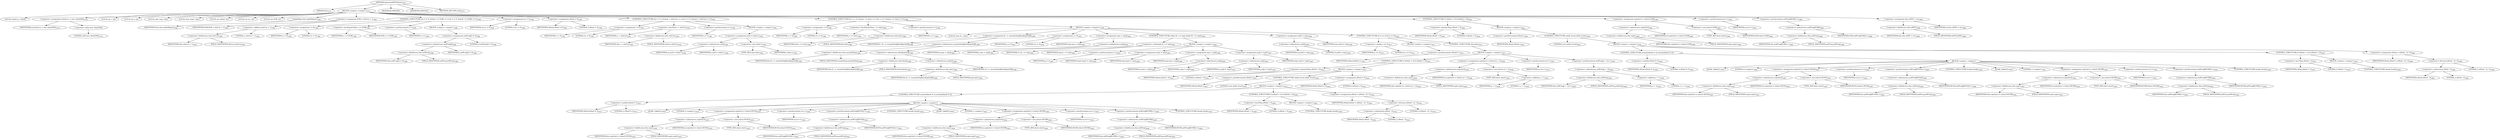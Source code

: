 digraph "generateMTFValues" {  
"5530" [label = <(METHOD,generateMTFValues)<SUB>1573</SUB>> ]
"105" [label = <(PARAM,this)<SUB>1573</SUB>> ]
"5531" [label = <(BLOCK,&lt;empty&gt;,&lt;empty&gt;)<SUB>1573</SUB>> ]
"5532" [label = <(LOCAL,char[] yy: char[])> ]
"5533" [label = <(&lt;operator&gt;.assignment,char[] yy = new char[256])<SUB>1574</SUB>> ]
"5534" [label = <(IDENTIFIER,yy,char[] yy = new char[256])<SUB>1574</SUB>> ]
"5535" [label = <(&lt;operator&gt;.alloc,new char[256])> ]
"5536" [label = <(LITERAL,256,new char[256])<SUB>1574</SUB>> ]
"5537" [label = <(LOCAL,int i: int)> ]
"5538" [label = <(LOCAL,int j: int)> ]
"5539" [label = <(LOCAL,char tmp: char)> ]
"5540" [label = <(LOCAL,char tmp2: char)> ]
"5541" [label = <(LOCAL,int zPend: int)> ]
"5542" [label = <(LOCAL,int wr: int)> ]
"5543" [label = <(LOCAL,int EOB: int)> ]
"5544" [label = <(makeMaps,this.makeMaps())<SUB>1582</SUB>> ]
"104" [label = <(IDENTIFIER,this,this.makeMaps())<SUB>1582</SUB>> ]
"5545" [label = <(&lt;operator&gt;.assignment,EOB = nInUse + 1)<SUB>1583</SUB>> ]
"5546" [label = <(IDENTIFIER,EOB,EOB = nInUse + 1)<SUB>1583</SUB>> ]
"5547" [label = <(&lt;operator&gt;.addition,nInUse + 1)<SUB>1583</SUB>> ]
"5548" [label = <(&lt;operator&gt;.fieldAccess,this.nInUse)<SUB>1583</SUB>> ]
"5549" [label = <(IDENTIFIER,this,nInUse + 1)<SUB>1583</SUB>> ]
"5550" [label = <(FIELD_IDENTIFIER,nInUse,nInUse)<SUB>1583</SUB>> ]
"5551" [label = <(LITERAL,1,nInUse + 1)<SUB>1583</SUB>> ]
"5552" [label = <(CONTROL_STRUCTURE,for (i = 0; Some(i &lt;= EOB); i++),for (i = 0; Some(i &lt;= EOB); i++))<SUB>1585</SUB>> ]
"5553" [label = <(&lt;operator&gt;.assignment,i = 0)<SUB>1585</SUB>> ]
"5554" [label = <(IDENTIFIER,i,i = 0)<SUB>1585</SUB>> ]
"5555" [label = <(LITERAL,0,i = 0)<SUB>1585</SUB>> ]
"5556" [label = <(&lt;operator&gt;.lessEqualsThan,i &lt;= EOB)<SUB>1585</SUB>> ]
"5557" [label = <(IDENTIFIER,i,i &lt;= EOB)<SUB>1585</SUB>> ]
"5558" [label = <(IDENTIFIER,EOB,i &lt;= EOB)<SUB>1585</SUB>> ]
"5559" [label = <(&lt;operator&gt;.postIncrement,i++)<SUB>1585</SUB>> ]
"5560" [label = <(IDENTIFIER,i,i++)<SUB>1585</SUB>> ]
"5561" [label = <(BLOCK,&lt;empty&gt;,&lt;empty&gt;)<SUB>1585</SUB>> ]
"5562" [label = <(&lt;operator&gt;.assignment,mtfFreq[i] = 0)<SUB>1586</SUB>> ]
"5563" [label = <(&lt;operator&gt;.indexAccess,mtfFreq[i])<SUB>1586</SUB>> ]
"5564" [label = <(&lt;operator&gt;.fieldAccess,this.mtfFreq)<SUB>1586</SUB>> ]
"5565" [label = <(IDENTIFIER,this,mtfFreq[i] = 0)<SUB>1586</SUB>> ]
"5566" [label = <(FIELD_IDENTIFIER,mtfFreq,mtfFreq)<SUB>1586</SUB>> ]
"5567" [label = <(IDENTIFIER,i,mtfFreq[i] = 0)<SUB>1586</SUB>> ]
"5568" [label = <(LITERAL,0,mtfFreq[i] = 0)<SUB>1586</SUB>> ]
"5569" [label = <(&lt;operator&gt;.assignment,wr = 0)<SUB>1589</SUB>> ]
"5570" [label = <(IDENTIFIER,wr,wr = 0)<SUB>1589</SUB>> ]
"5571" [label = <(LITERAL,0,wr = 0)<SUB>1589</SUB>> ]
"5572" [label = <(&lt;operator&gt;.assignment,zPend = 0)<SUB>1590</SUB>> ]
"5573" [label = <(IDENTIFIER,zPend,zPend = 0)<SUB>1590</SUB>> ]
"5574" [label = <(LITERAL,0,zPend = 0)<SUB>1590</SUB>> ]
"5575" [label = <(CONTROL_STRUCTURE,for (i = 0; Some(i &lt; nInUse); i++),for (i = 0; Some(i &lt; nInUse); i++))<SUB>1591</SUB>> ]
"5576" [label = <(&lt;operator&gt;.assignment,i = 0)<SUB>1591</SUB>> ]
"5577" [label = <(IDENTIFIER,i,i = 0)<SUB>1591</SUB>> ]
"5578" [label = <(LITERAL,0,i = 0)<SUB>1591</SUB>> ]
"5579" [label = <(&lt;operator&gt;.lessThan,i &lt; nInUse)<SUB>1591</SUB>> ]
"5580" [label = <(IDENTIFIER,i,i &lt; nInUse)<SUB>1591</SUB>> ]
"5581" [label = <(&lt;operator&gt;.fieldAccess,this.nInUse)<SUB>1591</SUB>> ]
"5582" [label = <(IDENTIFIER,this,i &lt; nInUse)<SUB>1591</SUB>> ]
"5583" [label = <(FIELD_IDENTIFIER,nInUse,nInUse)<SUB>1591</SUB>> ]
"5584" [label = <(&lt;operator&gt;.postIncrement,i++)<SUB>1591</SUB>> ]
"5585" [label = <(IDENTIFIER,i,i++)<SUB>1591</SUB>> ]
"5586" [label = <(BLOCK,&lt;empty&gt;,&lt;empty&gt;)<SUB>1591</SUB>> ]
"5587" [label = <(&lt;operator&gt;.assignment,yy[i] = (char) i)<SUB>1592</SUB>> ]
"5588" [label = <(&lt;operator&gt;.indexAccess,yy[i])<SUB>1592</SUB>> ]
"5589" [label = <(IDENTIFIER,yy,yy[i] = (char) i)<SUB>1592</SUB>> ]
"5590" [label = <(IDENTIFIER,i,yy[i] = (char) i)<SUB>1592</SUB>> ]
"5591" [label = <(&lt;operator&gt;.cast,(char) i)<SUB>1592</SUB>> ]
"5592" [label = <(TYPE_REF,char,char)<SUB>1592</SUB>> ]
"5593" [label = <(IDENTIFIER,i,(char) i)<SUB>1592</SUB>> ]
"5594" [label = <(CONTROL_STRUCTURE,for (i = 0; Some(i &lt;= last); i++),for (i = 0; Some(i &lt;= last); i++))<SUB>1596</SUB>> ]
"5595" [label = <(&lt;operator&gt;.assignment,i = 0)<SUB>1596</SUB>> ]
"5596" [label = <(IDENTIFIER,i,i = 0)<SUB>1596</SUB>> ]
"5597" [label = <(LITERAL,0,i = 0)<SUB>1596</SUB>> ]
"5598" [label = <(&lt;operator&gt;.lessEqualsThan,i &lt;= last)<SUB>1596</SUB>> ]
"5599" [label = <(IDENTIFIER,i,i &lt;= last)<SUB>1596</SUB>> ]
"5600" [label = <(&lt;operator&gt;.fieldAccess,this.last)<SUB>1596</SUB>> ]
"5601" [label = <(IDENTIFIER,this,i &lt;= last)<SUB>1596</SUB>> ]
"5602" [label = <(FIELD_IDENTIFIER,last,last)<SUB>1596</SUB>> ]
"5603" [label = <(&lt;operator&gt;.postIncrement,i++)<SUB>1596</SUB>> ]
"5604" [label = <(IDENTIFIER,i,i++)<SUB>1596</SUB>> ]
"5605" [label = <(BLOCK,&lt;empty&gt;,&lt;empty&gt;)<SUB>1596</SUB>> ]
"5606" [label = <(LOCAL,char ll_i: char)> ]
"5607" [label = <(&lt;operator&gt;.assignment,ll_i = unseqToSeq[block[zptr[i]]])<SUB>1599</SUB>> ]
"5608" [label = <(IDENTIFIER,ll_i,ll_i = unseqToSeq[block[zptr[i]]])<SUB>1599</SUB>> ]
"5609" [label = <(&lt;operator&gt;.indexAccess,unseqToSeq[block[zptr[i]]])<SUB>1599</SUB>> ]
"5610" [label = <(&lt;operator&gt;.fieldAccess,this.unseqToSeq)<SUB>1599</SUB>> ]
"5611" [label = <(IDENTIFIER,this,ll_i = unseqToSeq[block[zptr[i]]])<SUB>1599</SUB>> ]
"5612" [label = <(FIELD_IDENTIFIER,unseqToSeq,unseqToSeq)<SUB>1599</SUB>> ]
"5613" [label = <(&lt;operator&gt;.indexAccess,block[zptr[i]])<SUB>1599</SUB>> ]
"5614" [label = <(&lt;operator&gt;.fieldAccess,this.block)<SUB>1599</SUB>> ]
"5615" [label = <(IDENTIFIER,this,ll_i = unseqToSeq[block[zptr[i]]])<SUB>1599</SUB>> ]
"5616" [label = <(FIELD_IDENTIFIER,block,block)<SUB>1599</SUB>> ]
"5617" [label = <(&lt;operator&gt;.indexAccess,zptr[i])<SUB>1599</SUB>> ]
"5618" [label = <(&lt;operator&gt;.fieldAccess,this.zptr)<SUB>1599</SUB>> ]
"5619" [label = <(IDENTIFIER,this,ll_i = unseqToSeq[block[zptr[i]]])<SUB>1599</SUB>> ]
"5620" [label = <(FIELD_IDENTIFIER,zptr,zptr)<SUB>1599</SUB>> ]
"5621" [label = <(IDENTIFIER,i,ll_i = unseqToSeq[block[zptr[i]]])<SUB>1599</SUB>> ]
"5622" [label = <(&lt;operator&gt;.assignment,j = 0)<SUB>1601</SUB>> ]
"5623" [label = <(IDENTIFIER,j,j = 0)<SUB>1601</SUB>> ]
"5624" [label = <(LITERAL,0,j = 0)<SUB>1601</SUB>> ]
"5625" [label = <(&lt;operator&gt;.assignment,tmp = yy[j])<SUB>1602</SUB>> ]
"5626" [label = <(IDENTIFIER,tmp,tmp = yy[j])<SUB>1602</SUB>> ]
"5627" [label = <(&lt;operator&gt;.indexAccess,yy[j])<SUB>1602</SUB>> ]
"5628" [label = <(IDENTIFIER,yy,tmp = yy[j])<SUB>1602</SUB>> ]
"5629" [label = <(IDENTIFIER,j,tmp = yy[j])<SUB>1602</SUB>> ]
"5630" [label = <(CONTROL_STRUCTURE,while (ll_i != tmp),while (ll_i != tmp))<SUB>1603</SUB>> ]
"5631" [label = <(&lt;operator&gt;.notEquals,ll_i != tmp)<SUB>1603</SUB>> ]
"5632" [label = <(IDENTIFIER,ll_i,ll_i != tmp)<SUB>1603</SUB>> ]
"5633" [label = <(IDENTIFIER,tmp,ll_i != tmp)<SUB>1603</SUB>> ]
"5634" [label = <(BLOCK,&lt;empty&gt;,&lt;empty&gt;)<SUB>1603</SUB>> ]
"5635" [label = <(&lt;operator&gt;.postIncrement,j++)<SUB>1604</SUB>> ]
"5636" [label = <(IDENTIFIER,j,j++)<SUB>1604</SUB>> ]
"5637" [label = <(&lt;operator&gt;.assignment,tmp2 = tmp)<SUB>1605</SUB>> ]
"5638" [label = <(IDENTIFIER,tmp2,tmp2 = tmp)<SUB>1605</SUB>> ]
"5639" [label = <(IDENTIFIER,tmp,tmp2 = tmp)<SUB>1605</SUB>> ]
"5640" [label = <(&lt;operator&gt;.assignment,tmp = yy[j])<SUB>1606</SUB>> ]
"5641" [label = <(IDENTIFIER,tmp,tmp = yy[j])<SUB>1606</SUB>> ]
"5642" [label = <(&lt;operator&gt;.indexAccess,yy[j])<SUB>1606</SUB>> ]
"5643" [label = <(IDENTIFIER,yy,tmp = yy[j])<SUB>1606</SUB>> ]
"5644" [label = <(IDENTIFIER,j,tmp = yy[j])<SUB>1606</SUB>> ]
"5645" [label = <(&lt;operator&gt;.assignment,yy[j] = tmp2)<SUB>1607</SUB>> ]
"5646" [label = <(&lt;operator&gt;.indexAccess,yy[j])<SUB>1607</SUB>> ]
"5647" [label = <(IDENTIFIER,yy,yy[j] = tmp2)<SUB>1607</SUB>> ]
"5648" [label = <(IDENTIFIER,j,yy[j] = tmp2)<SUB>1607</SUB>> ]
"5649" [label = <(IDENTIFIER,tmp2,yy[j] = tmp2)<SUB>1607</SUB>> ]
"5650" [label = <(&lt;operator&gt;.assignment,yy[0] = tmp)<SUB>1609</SUB>> ]
"5651" [label = <(&lt;operator&gt;.indexAccess,yy[0])<SUB>1609</SUB>> ]
"5652" [label = <(IDENTIFIER,yy,yy[0] = tmp)<SUB>1609</SUB>> ]
"5653" [label = <(LITERAL,0,yy[0] = tmp)<SUB>1609</SUB>> ]
"5654" [label = <(IDENTIFIER,tmp,yy[0] = tmp)<SUB>1609</SUB>> ]
"5655" [label = <(CONTROL_STRUCTURE,if (j == 0),if (j == 0))<SUB>1611</SUB>> ]
"5656" [label = <(&lt;operator&gt;.equals,j == 0)<SUB>1611</SUB>> ]
"5657" [label = <(IDENTIFIER,j,j == 0)<SUB>1611</SUB>> ]
"5658" [label = <(LITERAL,0,j == 0)<SUB>1611</SUB>> ]
"5659" [label = <(BLOCK,&lt;empty&gt;,&lt;empty&gt;)<SUB>1611</SUB>> ]
"5660" [label = <(&lt;operator&gt;.postIncrement,zPend++)<SUB>1612</SUB>> ]
"5661" [label = <(IDENTIFIER,zPend,zPend++)<SUB>1612</SUB>> ]
"5662" [label = <(CONTROL_STRUCTURE,else,else)<SUB>1613</SUB>> ]
"5663" [label = <(BLOCK,&lt;empty&gt;,&lt;empty&gt;)<SUB>1613</SUB>> ]
"5664" [label = <(CONTROL_STRUCTURE,if (zPend &gt; 0),if (zPend &gt; 0))<SUB>1614</SUB>> ]
"5665" [label = <(&lt;operator&gt;.greaterThan,zPend &gt; 0)<SUB>1614</SUB>> ]
"5666" [label = <(IDENTIFIER,zPend,zPend &gt; 0)<SUB>1614</SUB>> ]
"5667" [label = <(LITERAL,0,zPend &gt; 0)<SUB>1614</SUB>> ]
"5668" [label = <(BLOCK,&lt;empty&gt;,&lt;empty&gt;)<SUB>1614</SUB>> ]
"5669" [label = <(&lt;operator&gt;.postDecrement,zPend--)<SUB>1615</SUB>> ]
"5670" [label = <(IDENTIFIER,zPend,zPend--)<SUB>1615</SUB>> ]
"5671" [label = <(CONTROL_STRUCTURE,while (true),while (true))<SUB>1616</SUB>> ]
"5672" [label = <(LITERAL,true,while (true))<SUB>1616</SUB>> ]
"5673" [label = <(BLOCK,&lt;empty&gt;,&lt;empty&gt;)<SUB>1616</SUB>> ]
"5674" [label = <(CONTROL_STRUCTURE,switch(zPend % 2),switch(zPend % 2))> ]
"5675" [label = <(&lt;operator&gt;.modulo,zPend % 2)<SUB>1617</SUB>> ]
"5676" [label = <(IDENTIFIER,zPend,zPend % 2)<SUB>1617</SUB>> ]
"5677" [label = <(LITERAL,2,zPend % 2)<SUB>1617</SUB>> ]
"5678" [label = <(BLOCK,&lt;empty&gt;,&lt;empty&gt;)> ]
"5679" [label = <(JUMP_TARGET,case)> ]
"5680" [label = <(LITERAL,0,&lt;empty&gt;)<SUB>1618</SUB>> ]
"5681" [label = <(&lt;operator&gt;.assignment,szptr[wr] = (short) RUNA)<SUB>1619</SUB>> ]
"5682" [label = <(&lt;operator&gt;.indexAccess,szptr[wr])<SUB>1619</SUB>> ]
"5683" [label = <(&lt;operator&gt;.fieldAccess,this.szptr)<SUB>1619</SUB>> ]
"5684" [label = <(IDENTIFIER,this,szptr[wr] = (short) RUNA)<SUB>1619</SUB>> ]
"5685" [label = <(FIELD_IDENTIFIER,szptr,szptr)<SUB>1619</SUB>> ]
"5686" [label = <(IDENTIFIER,wr,szptr[wr] = (short) RUNA)<SUB>1619</SUB>> ]
"5687" [label = <(&lt;operator&gt;.cast,(short) RUNA)<SUB>1619</SUB>> ]
"5688" [label = <(TYPE_REF,short,short)<SUB>1619</SUB>> ]
"5689" [label = <(IDENTIFIER,RUNA,(short) RUNA)<SUB>1619</SUB>> ]
"5690" [label = <(&lt;operator&gt;.postIncrement,wr++)<SUB>1620</SUB>> ]
"5691" [label = <(IDENTIFIER,wr,wr++)<SUB>1620</SUB>> ]
"5692" [label = <(&lt;operator&gt;.postIncrement,mtfFreq[RUNA]++)<SUB>1621</SUB>> ]
"5693" [label = <(&lt;operator&gt;.indexAccess,mtfFreq[RUNA])<SUB>1621</SUB>> ]
"5694" [label = <(&lt;operator&gt;.fieldAccess,this.mtfFreq)<SUB>1621</SUB>> ]
"5695" [label = <(IDENTIFIER,this,mtfFreq[RUNA]++)<SUB>1621</SUB>> ]
"5696" [label = <(FIELD_IDENTIFIER,mtfFreq,mtfFreq)<SUB>1621</SUB>> ]
"5697" [label = <(IDENTIFIER,RUNA,mtfFreq[RUNA]++)<SUB>1621</SUB>> ]
"5698" [label = <(CONTROL_STRUCTURE,break;,break;)<SUB>1622</SUB>> ]
"5699" [label = <(JUMP_TARGET,case)> ]
"5700" [label = <(LITERAL,1,&lt;empty&gt;)<SUB>1623</SUB>> ]
"5701" [label = <(&lt;operator&gt;.assignment,szptr[wr] = (short) RUNB)<SUB>1624</SUB>> ]
"5702" [label = <(&lt;operator&gt;.indexAccess,szptr[wr])<SUB>1624</SUB>> ]
"5703" [label = <(&lt;operator&gt;.fieldAccess,this.szptr)<SUB>1624</SUB>> ]
"5704" [label = <(IDENTIFIER,this,szptr[wr] = (short) RUNB)<SUB>1624</SUB>> ]
"5705" [label = <(FIELD_IDENTIFIER,szptr,szptr)<SUB>1624</SUB>> ]
"5706" [label = <(IDENTIFIER,wr,szptr[wr] = (short) RUNB)<SUB>1624</SUB>> ]
"5707" [label = <(&lt;operator&gt;.cast,(short) RUNB)<SUB>1624</SUB>> ]
"5708" [label = <(TYPE_REF,short,short)<SUB>1624</SUB>> ]
"5709" [label = <(IDENTIFIER,RUNB,(short) RUNB)<SUB>1624</SUB>> ]
"5710" [label = <(&lt;operator&gt;.postIncrement,wr++)<SUB>1625</SUB>> ]
"5711" [label = <(IDENTIFIER,wr,wr++)<SUB>1625</SUB>> ]
"5712" [label = <(&lt;operator&gt;.postIncrement,mtfFreq[RUNB]++)<SUB>1626</SUB>> ]
"5713" [label = <(&lt;operator&gt;.indexAccess,mtfFreq[RUNB])<SUB>1626</SUB>> ]
"5714" [label = <(&lt;operator&gt;.fieldAccess,this.mtfFreq)<SUB>1626</SUB>> ]
"5715" [label = <(IDENTIFIER,this,mtfFreq[RUNB]++)<SUB>1626</SUB>> ]
"5716" [label = <(FIELD_IDENTIFIER,mtfFreq,mtfFreq)<SUB>1626</SUB>> ]
"5717" [label = <(IDENTIFIER,RUNB,mtfFreq[RUNB]++)<SUB>1626</SUB>> ]
"5718" [label = <(CONTROL_STRUCTURE,break;,break;)<SUB>1627</SUB>> ]
"5719" [label = <(CONTROL_STRUCTURE,if (zPend &lt; 2),if (zPend &lt; 2))<SUB>1629</SUB>> ]
"5720" [label = <(&lt;operator&gt;.lessThan,zPend &lt; 2)<SUB>1629</SUB>> ]
"5721" [label = <(IDENTIFIER,zPend,zPend &lt; 2)<SUB>1629</SUB>> ]
"5722" [label = <(LITERAL,2,zPend &lt; 2)<SUB>1629</SUB>> ]
"5723" [label = <(BLOCK,&lt;empty&gt;,&lt;empty&gt;)<SUB>1629</SUB>> ]
"5724" [label = <(CONTROL_STRUCTURE,break;,break;)<SUB>1630</SUB>> ]
"5725" [label = <(&lt;operator&gt;.assignment,zPend = (zPend - 2) / 2)<SUB>1632</SUB>> ]
"5726" [label = <(IDENTIFIER,zPend,zPend = (zPend - 2) / 2)<SUB>1632</SUB>> ]
"5727" [label = <(&lt;operator&gt;.division,(zPend - 2) / 2)<SUB>1632</SUB>> ]
"5728" [label = <(&lt;operator&gt;.subtraction,zPend - 2)<SUB>1632</SUB>> ]
"5729" [label = <(IDENTIFIER,zPend,zPend - 2)<SUB>1632</SUB>> ]
"5730" [label = <(LITERAL,2,zPend - 2)<SUB>1632</SUB>> ]
"5731" [label = <(LITERAL,2,(zPend - 2) / 2)<SUB>1632</SUB>> ]
"5732" [label = <(&lt;operator&gt;.assignment,zPend = 0)<SUB>1634</SUB>> ]
"5733" [label = <(IDENTIFIER,zPend,zPend = 0)<SUB>1634</SUB>> ]
"5734" [label = <(LITERAL,0,zPend = 0)<SUB>1634</SUB>> ]
"5735" [label = <(&lt;operator&gt;.assignment,szptr[wr] = (short) (j + 1))<SUB>1636</SUB>> ]
"5736" [label = <(&lt;operator&gt;.indexAccess,szptr[wr])<SUB>1636</SUB>> ]
"5737" [label = <(&lt;operator&gt;.fieldAccess,this.szptr)<SUB>1636</SUB>> ]
"5738" [label = <(IDENTIFIER,this,szptr[wr] = (short) (j + 1))<SUB>1636</SUB>> ]
"5739" [label = <(FIELD_IDENTIFIER,szptr,szptr)<SUB>1636</SUB>> ]
"5740" [label = <(IDENTIFIER,wr,szptr[wr] = (short) (j + 1))<SUB>1636</SUB>> ]
"5741" [label = <(&lt;operator&gt;.cast,(short) (j + 1))<SUB>1636</SUB>> ]
"5742" [label = <(TYPE_REF,short,short)<SUB>1636</SUB>> ]
"5743" [label = <(&lt;operator&gt;.addition,j + 1)<SUB>1636</SUB>> ]
"5744" [label = <(IDENTIFIER,j,j + 1)<SUB>1636</SUB>> ]
"5745" [label = <(LITERAL,1,j + 1)<SUB>1636</SUB>> ]
"5746" [label = <(&lt;operator&gt;.postIncrement,wr++)<SUB>1637</SUB>> ]
"5747" [label = <(IDENTIFIER,wr,wr++)<SUB>1637</SUB>> ]
"5748" [label = <(&lt;operator&gt;.postIncrement,mtfFreq[j + 1]++)<SUB>1638</SUB>> ]
"5749" [label = <(&lt;operator&gt;.indexAccess,mtfFreq[j + 1])<SUB>1638</SUB>> ]
"5750" [label = <(&lt;operator&gt;.fieldAccess,this.mtfFreq)<SUB>1638</SUB>> ]
"5751" [label = <(IDENTIFIER,this,mtfFreq[j + 1]++)<SUB>1638</SUB>> ]
"5752" [label = <(FIELD_IDENTIFIER,mtfFreq,mtfFreq)<SUB>1638</SUB>> ]
"5753" [label = <(&lt;operator&gt;.addition,j + 1)<SUB>1638</SUB>> ]
"5754" [label = <(IDENTIFIER,j,j + 1)<SUB>1638</SUB>> ]
"5755" [label = <(LITERAL,1,j + 1)<SUB>1638</SUB>> ]
"5756" [label = <(CONTROL_STRUCTURE,if (zPend &gt; 0),if (zPend &gt; 0))<SUB>1642</SUB>> ]
"5757" [label = <(&lt;operator&gt;.greaterThan,zPend &gt; 0)<SUB>1642</SUB>> ]
"5758" [label = <(IDENTIFIER,zPend,zPend &gt; 0)<SUB>1642</SUB>> ]
"5759" [label = <(LITERAL,0,zPend &gt; 0)<SUB>1642</SUB>> ]
"5760" [label = <(BLOCK,&lt;empty&gt;,&lt;empty&gt;)<SUB>1642</SUB>> ]
"5761" [label = <(&lt;operator&gt;.postDecrement,zPend--)<SUB>1643</SUB>> ]
"5762" [label = <(IDENTIFIER,zPend,zPend--)<SUB>1643</SUB>> ]
"5763" [label = <(CONTROL_STRUCTURE,while (true),while (true))<SUB>1644</SUB>> ]
"5764" [label = <(LITERAL,true,while (true))<SUB>1644</SUB>> ]
"5765" [label = <(BLOCK,&lt;empty&gt;,&lt;empty&gt;)<SUB>1644</SUB>> ]
"5766" [label = <(CONTROL_STRUCTURE,switch(zPend % 2),switch(zPend % 2))> ]
"5767" [label = <(&lt;operator&gt;.modulo,zPend % 2)<SUB>1645</SUB>> ]
"5768" [label = <(IDENTIFIER,zPend,zPend % 2)<SUB>1645</SUB>> ]
"5769" [label = <(LITERAL,2,zPend % 2)<SUB>1645</SUB>> ]
"5770" [label = <(BLOCK,&lt;empty&gt;,&lt;empty&gt;)> ]
"5771" [label = <(JUMP_TARGET,case)> ]
"5772" [label = <(LITERAL,0,&lt;empty&gt;)<SUB>1646</SUB>> ]
"5773" [label = <(&lt;operator&gt;.assignment,szptr[wr] = (short) RUNA)<SUB>1647</SUB>> ]
"5774" [label = <(&lt;operator&gt;.indexAccess,szptr[wr])<SUB>1647</SUB>> ]
"5775" [label = <(&lt;operator&gt;.fieldAccess,this.szptr)<SUB>1647</SUB>> ]
"5776" [label = <(IDENTIFIER,this,szptr[wr] = (short) RUNA)<SUB>1647</SUB>> ]
"5777" [label = <(FIELD_IDENTIFIER,szptr,szptr)<SUB>1647</SUB>> ]
"5778" [label = <(IDENTIFIER,wr,szptr[wr] = (short) RUNA)<SUB>1647</SUB>> ]
"5779" [label = <(&lt;operator&gt;.cast,(short) RUNA)<SUB>1647</SUB>> ]
"5780" [label = <(TYPE_REF,short,short)<SUB>1647</SUB>> ]
"5781" [label = <(IDENTIFIER,RUNA,(short) RUNA)<SUB>1647</SUB>> ]
"5782" [label = <(&lt;operator&gt;.postIncrement,wr++)<SUB>1648</SUB>> ]
"5783" [label = <(IDENTIFIER,wr,wr++)<SUB>1648</SUB>> ]
"5784" [label = <(&lt;operator&gt;.postIncrement,mtfFreq[RUNA]++)<SUB>1649</SUB>> ]
"5785" [label = <(&lt;operator&gt;.indexAccess,mtfFreq[RUNA])<SUB>1649</SUB>> ]
"5786" [label = <(&lt;operator&gt;.fieldAccess,this.mtfFreq)<SUB>1649</SUB>> ]
"5787" [label = <(IDENTIFIER,this,mtfFreq[RUNA]++)<SUB>1649</SUB>> ]
"5788" [label = <(FIELD_IDENTIFIER,mtfFreq,mtfFreq)<SUB>1649</SUB>> ]
"5789" [label = <(IDENTIFIER,RUNA,mtfFreq[RUNA]++)<SUB>1649</SUB>> ]
"5790" [label = <(CONTROL_STRUCTURE,break;,break;)<SUB>1650</SUB>> ]
"5791" [label = <(JUMP_TARGET,case)> ]
"5792" [label = <(LITERAL,1,&lt;empty&gt;)<SUB>1651</SUB>> ]
"5793" [label = <(&lt;operator&gt;.assignment,szptr[wr] = (short) RUNB)<SUB>1652</SUB>> ]
"5794" [label = <(&lt;operator&gt;.indexAccess,szptr[wr])<SUB>1652</SUB>> ]
"5795" [label = <(&lt;operator&gt;.fieldAccess,this.szptr)<SUB>1652</SUB>> ]
"5796" [label = <(IDENTIFIER,this,szptr[wr] = (short) RUNB)<SUB>1652</SUB>> ]
"5797" [label = <(FIELD_IDENTIFIER,szptr,szptr)<SUB>1652</SUB>> ]
"5798" [label = <(IDENTIFIER,wr,szptr[wr] = (short) RUNB)<SUB>1652</SUB>> ]
"5799" [label = <(&lt;operator&gt;.cast,(short) RUNB)<SUB>1652</SUB>> ]
"5800" [label = <(TYPE_REF,short,short)<SUB>1652</SUB>> ]
"5801" [label = <(IDENTIFIER,RUNB,(short) RUNB)<SUB>1652</SUB>> ]
"5802" [label = <(&lt;operator&gt;.postIncrement,wr++)<SUB>1653</SUB>> ]
"5803" [label = <(IDENTIFIER,wr,wr++)<SUB>1653</SUB>> ]
"5804" [label = <(&lt;operator&gt;.postIncrement,mtfFreq[RUNB]++)<SUB>1654</SUB>> ]
"5805" [label = <(&lt;operator&gt;.indexAccess,mtfFreq[RUNB])<SUB>1654</SUB>> ]
"5806" [label = <(&lt;operator&gt;.fieldAccess,this.mtfFreq)<SUB>1654</SUB>> ]
"5807" [label = <(IDENTIFIER,this,mtfFreq[RUNB]++)<SUB>1654</SUB>> ]
"5808" [label = <(FIELD_IDENTIFIER,mtfFreq,mtfFreq)<SUB>1654</SUB>> ]
"5809" [label = <(IDENTIFIER,RUNB,mtfFreq[RUNB]++)<SUB>1654</SUB>> ]
"5810" [label = <(CONTROL_STRUCTURE,break;,break;)<SUB>1655</SUB>> ]
"5811" [label = <(CONTROL_STRUCTURE,if (zPend &lt; 2),if (zPend &lt; 2))<SUB>1657</SUB>> ]
"5812" [label = <(&lt;operator&gt;.lessThan,zPend &lt; 2)<SUB>1657</SUB>> ]
"5813" [label = <(IDENTIFIER,zPend,zPend &lt; 2)<SUB>1657</SUB>> ]
"5814" [label = <(LITERAL,2,zPend &lt; 2)<SUB>1657</SUB>> ]
"5815" [label = <(BLOCK,&lt;empty&gt;,&lt;empty&gt;)<SUB>1657</SUB>> ]
"5816" [label = <(CONTROL_STRUCTURE,break;,break;)<SUB>1658</SUB>> ]
"5817" [label = <(&lt;operator&gt;.assignment,zPend = (zPend - 2) / 2)<SUB>1660</SUB>> ]
"5818" [label = <(IDENTIFIER,zPend,zPend = (zPend - 2) / 2)<SUB>1660</SUB>> ]
"5819" [label = <(&lt;operator&gt;.division,(zPend - 2) / 2)<SUB>1660</SUB>> ]
"5820" [label = <(&lt;operator&gt;.subtraction,zPend - 2)<SUB>1660</SUB>> ]
"5821" [label = <(IDENTIFIER,zPend,zPend - 2)<SUB>1660</SUB>> ]
"5822" [label = <(LITERAL,2,zPend - 2)<SUB>1660</SUB>> ]
"5823" [label = <(LITERAL,2,(zPend - 2) / 2)<SUB>1660</SUB>> ]
"5824" [label = <(&lt;operator&gt;.assignment,szptr[wr] = (short) EOB)<SUB>1664</SUB>> ]
"5825" [label = <(&lt;operator&gt;.indexAccess,szptr[wr])<SUB>1664</SUB>> ]
"5826" [label = <(&lt;operator&gt;.fieldAccess,this.szptr)<SUB>1664</SUB>> ]
"5827" [label = <(IDENTIFIER,this,szptr[wr] = (short) EOB)<SUB>1664</SUB>> ]
"5828" [label = <(FIELD_IDENTIFIER,szptr,szptr)<SUB>1664</SUB>> ]
"5829" [label = <(IDENTIFIER,wr,szptr[wr] = (short) EOB)<SUB>1664</SUB>> ]
"5830" [label = <(&lt;operator&gt;.cast,(short) EOB)<SUB>1664</SUB>> ]
"5831" [label = <(TYPE_REF,short,short)<SUB>1664</SUB>> ]
"5832" [label = <(IDENTIFIER,EOB,(short) EOB)<SUB>1664</SUB>> ]
"5833" [label = <(&lt;operator&gt;.postIncrement,wr++)<SUB>1665</SUB>> ]
"5834" [label = <(IDENTIFIER,wr,wr++)<SUB>1665</SUB>> ]
"5835" [label = <(&lt;operator&gt;.postIncrement,mtfFreq[EOB]++)<SUB>1666</SUB>> ]
"5836" [label = <(&lt;operator&gt;.indexAccess,mtfFreq[EOB])<SUB>1666</SUB>> ]
"5837" [label = <(&lt;operator&gt;.fieldAccess,this.mtfFreq)<SUB>1666</SUB>> ]
"5838" [label = <(IDENTIFIER,this,mtfFreq[EOB]++)<SUB>1666</SUB>> ]
"5839" [label = <(FIELD_IDENTIFIER,mtfFreq,mtfFreq)<SUB>1666</SUB>> ]
"5840" [label = <(IDENTIFIER,EOB,mtfFreq[EOB]++)<SUB>1666</SUB>> ]
"5841" [label = <(&lt;operator&gt;.assignment,this.nMTF = wr)<SUB>1668</SUB>> ]
"5842" [label = <(&lt;operator&gt;.fieldAccess,this.nMTF)<SUB>1668</SUB>> ]
"5843" [label = <(IDENTIFIER,this,this.nMTF = wr)<SUB>1668</SUB>> ]
"5844" [label = <(FIELD_IDENTIFIER,nMTF,nMTF)<SUB>1668</SUB>> ]
"5845" [label = <(IDENTIFIER,wr,this.nMTF = wr)<SUB>1668</SUB>> ]
"5846" [label = <(MODIFIER,PRIVATE)> ]
"5847" [label = <(MODIFIER,VIRTUAL)> ]
"5848" [label = <(METHOD_RETURN,void)<SUB>1573</SUB>> ]
  "5530" -> "105" 
  "5530" -> "5531" 
  "5530" -> "5846" 
  "5530" -> "5847" 
  "5530" -> "5848" 
  "5531" -> "5532" 
  "5531" -> "5533" 
  "5531" -> "5537" 
  "5531" -> "5538" 
  "5531" -> "5539" 
  "5531" -> "5540" 
  "5531" -> "5541" 
  "5531" -> "5542" 
  "5531" -> "5543" 
  "5531" -> "5544" 
  "5531" -> "5545" 
  "5531" -> "5552" 
  "5531" -> "5569" 
  "5531" -> "5572" 
  "5531" -> "5575" 
  "5531" -> "5594" 
  "5531" -> "5756" 
  "5531" -> "5824" 
  "5531" -> "5833" 
  "5531" -> "5835" 
  "5531" -> "5841" 
  "5533" -> "5534" 
  "5533" -> "5535" 
  "5535" -> "5536" 
  "5544" -> "104" 
  "5545" -> "5546" 
  "5545" -> "5547" 
  "5547" -> "5548" 
  "5547" -> "5551" 
  "5548" -> "5549" 
  "5548" -> "5550" 
  "5552" -> "5553" 
  "5552" -> "5556" 
  "5552" -> "5559" 
  "5552" -> "5561" 
  "5553" -> "5554" 
  "5553" -> "5555" 
  "5556" -> "5557" 
  "5556" -> "5558" 
  "5559" -> "5560" 
  "5561" -> "5562" 
  "5562" -> "5563" 
  "5562" -> "5568" 
  "5563" -> "5564" 
  "5563" -> "5567" 
  "5564" -> "5565" 
  "5564" -> "5566" 
  "5569" -> "5570" 
  "5569" -> "5571" 
  "5572" -> "5573" 
  "5572" -> "5574" 
  "5575" -> "5576" 
  "5575" -> "5579" 
  "5575" -> "5584" 
  "5575" -> "5586" 
  "5576" -> "5577" 
  "5576" -> "5578" 
  "5579" -> "5580" 
  "5579" -> "5581" 
  "5581" -> "5582" 
  "5581" -> "5583" 
  "5584" -> "5585" 
  "5586" -> "5587" 
  "5587" -> "5588" 
  "5587" -> "5591" 
  "5588" -> "5589" 
  "5588" -> "5590" 
  "5591" -> "5592" 
  "5591" -> "5593" 
  "5594" -> "5595" 
  "5594" -> "5598" 
  "5594" -> "5603" 
  "5594" -> "5605" 
  "5595" -> "5596" 
  "5595" -> "5597" 
  "5598" -> "5599" 
  "5598" -> "5600" 
  "5600" -> "5601" 
  "5600" -> "5602" 
  "5603" -> "5604" 
  "5605" -> "5606" 
  "5605" -> "5607" 
  "5605" -> "5622" 
  "5605" -> "5625" 
  "5605" -> "5630" 
  "5605" -> "5650" 
  "5605" -> "5655" 
  "5607" -> "5608" 
  "5607" -> "5609" 
  "5609" -> "5610" 
  "5609" -> "5613" 
  "5610" -> "5611" 
  "5610" -> "5612" 
  "5613" -> "5614" 
  "5613" -> "5617" 
  "5614" -> "5615" 
  "5614" -> "5616" 
  "5617" -> "5618" 
  "5617" -> "5621" 
  "5618" -> "5619" 
  "5618" -> "5620" 
  "5622" -> "5623" 
  "5622" -> "5624" 
  "5625" -> "5626" 
  "5625" -> "5627" 
  "5627" -> "5628" 
  "5627" -> "5629" 
  "5630" -> "5631" 
  "5630" -> "5634" 
  "5631" -> "5632" 
  "5631" -> "5633" 
  "5634" -> "5635" 
  "5634" -> "5637" 
  "5634" -> "5640" 
  "5634" -> "5645" 
  "5635" -> "5636" 
  "5637" -> "5638" 
  "5637" -> "5639" 
  "5640" -> "5641" 
  "5640" -> "5642" 
  "5642" -> "5643" 
  "5642" -> "5644" 
  "5645" -> "5646" 
  "5645" -> "5649" 
  "5646" -> "5647" 
  "5646" -> "5648" 
  "5650" -> "5651" 
  "5650" -> "5654" 
  "5651" -> "5652" 
  "5651" -> "5653" 
  "5655" -> "5656" 
  "5655" -> "5659" 
  "5655" -> "5662" 
  "5656" -> "5657" 
  "5656" -> "5658" 
  "5659" -> "5660" 
  "5660" -> "5661" 
  "5662" -> "5663" 
  "5663" -> "5664" 
  "5663" -> "5735" 
  "5663" -> "5746" 
  "5663" -> "5748" 
  "5664" -> "5665" 
  "5664" -> "5668" 
  "5665" -> "5666" 
  "5665" -> "5667" 
  "5668" -> "5669" 
  "5668" -> "5671" 
  "5668" -> "5732" 
  "5669" -> "5670" 
  "5671" -> "5672" 
  "5671" -> "5673" 
  "5673" -> "5674" 
  "5673" -> "5719" 
  "5673" -> "5725" 
  "5674" -> "5675" 
  "5674" -> "5678" 
  "5675" -> "5676" 
  "5675" -> "5677" 
  "5678" -> "5679" 
  "5678" -> "5680" 
  "5678" -> "5681" 
  "5678" -> "5690" 
  "5678" -> "5692" 
  "5678" -> "5698" 
  "5678" -> "5699" 
  "5678" -> "5700" 
  "5678" -> "5701" 
  "5678" -> "5710" 
  "5678" -> "5712" 
  "5678" -> "5718" 
  "5681" -> "5682" 
  "5681" -> "5687" 
  "5682" -> "5683" 
  "5682" -> "5686" 
  "5683" -> "5684" 
  "5683" -> "5685" 
  "5687" -> "5688" 
  "5687" -> "5689" 
  "5690" -> "5691" 
  "5692" -> "5693" 
  "5693" -> "5694" 
  "5693" -> "5697" 
  "5694" -> "5695" 
  "5694" -> "5696" 
  "5701" -> "5702" 
  "5701" -> "5707" 
  "5702" -> "5703" 
  "5702" -> "5706" 
  "5703" -> "5704" 
  "5703" -> "5705" 
  "5707" -> "5708" 
  "5707" -> "5709" 
  "5710" -> "5711" 
  "5712" -> "5713" 
  "5713" -> "5714" 
  "5713" -> "5717" 
  "5714" -> "5715" 
  "5714" -> "5716" 
  "5719" -> "5720" 
  "5719" -> "5723" 
  "5720" -> "5721" 
  "5720" -> "5722" 
  "5723" -> "5724" 
  "5725" -> "5726" 
  "5725" -> "5727" 
  "5727" -> "5728" 
  "5727" -> "5731" 
  "5728" -> "5729" 
  "5728" -> "5730" 
  "5732" -> "5733" 
  "5732" -> "5734" 
  "5735" -> "5736" 
  "5735" -> "5741" 
  "5736" -> "5737" 
  "5736" -> "5740" 
  "5737" -> "5738" 
  "5737" -> "5739" 
  "5741" -> "5742" 
  "5741" -> "5743" 
  "5743" -> "5744" 
  "5743" -> "5745" 
  "5746" -> "5747" 
  "5748" -> "5749" 
  "5749" -> "5750" 
  "5749" -> "5753" 
  "5750" -> "5751" 
  "5750" -> "5752" 
  "5753" -> "5754" 
  "5753" -> "5755" 
  "5756" -> "5757" 
  "5756" -> "5760" 
  "5757" -> "5758" 
  "5757" -> "5759" 
  "5760" -> "5761" 
  "5760" -> "5763" 
  "5761" -> "5762" 
  "5763" -> "5764" 
  "5763" -> "5765" 
  "5765" -> "5766" 
  "5765" -> "5811" 
  "5765" -> "5817" 
  "5766" -> "5767" 
  "5766" -> "5770" 
  "5767" -> "5768" 
  "5767" -> "5769" 
  "5770" -> "5771" 
  "5770" -> "5772" 
  "5770" -> "5773" 
  "5770" -> "5782" 
  "5770" -> "5784" 
  "5770" -> "5790" 
  "5770" -> "5791" 
  "5770" -> "5792" 
  "5770" -> "5793" 
  "5770" -> "5802" 
  "5770" -> "5804" 
  "5770" -> "5810" 
  "5773" -> "5774" 
  "5773" -> "5779" 
  "5774" -> "5775" 
  "5774" -> "5778" 
  "5775" -> "5776" 
  "5775" -> "5777" 
  "5779" -> "5780" 
  "5779" -> "5781" 
  "5782" -> "5783" 
  "5784" -> "5785" 
  "5785" -> "5786" 
  "5785" -> "5789" 
  "5786" -> "5787" 
  "5786" -> "5788" 
  "5793" -> "5794" 
  "5793" -> "5799" 
  "5794" -> "5795" 
  "5794" -> "5798" 
  "5795" -> "5796" 
  "5795" -> "5797" 
  "5799" -> "5800" 
  "5799" -> "5801" 
  "5802" -> "5803" 
  "5804" -> "5805" 
  "5805" -> "5806" 
  "5805" -> "5809" 
  "5806" -> "5807" 
  "5806" -> "5808" 
  "5811" -> "5812" 
  "5811" -> "5815" 
  "5812" -> "5813" 
  "5812" -> "5814" 
  "5815" -> "5816" 
  "5817" -> "5818" 
  "5817" -> "5819" 
  "5819" -> "5820" 
  "5819" -> "5823" 
  "5820" -> "5821" 
  "5820" -> "5822" 
  "5824" -> "5825" 
  "5824" -> "5830" 
  "5825" -> "5826" 
  "5825" -> "5829" 
  "5826" -> "5827" 
  "5826" -> "5828" 
  "5830" -> "5831" 
  "5830" -> "5832" 
  "5833" -> "5834" 
  "5835" -> "5836" 
  "5836" -> "5837" 
  "5836" -> "5840" 
  "5837" -> "5838" 
  "5837" -> "5839" 
  "5841" -> "5842" 
  "5841" -> "5845" 
  "5842" -> "5843" 
  "5842" -> "5844" 
}
